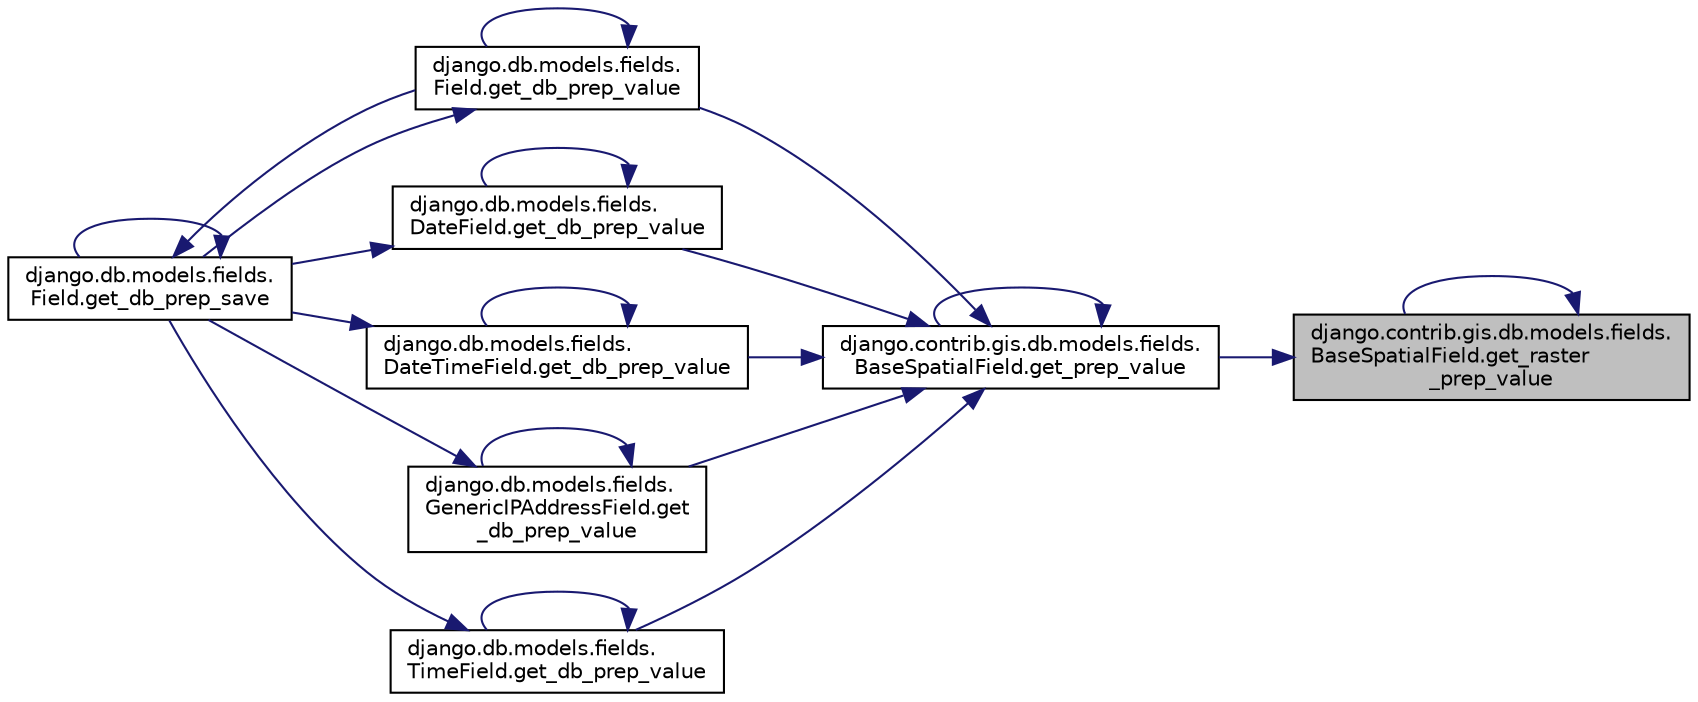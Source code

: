 digraph "django.contrib.gis.db.models.fields.BaseSpatialField.get_raster_prep_value"
{
 // LATEX_PDF_SIZE
  edge [fontname="Helvetica",fontsize="10",labelfontname="Helvetica",labelfontsize="10"];
  node [fontname="Helvetica",fontsize="10",shape=record];
  rankdir="RL";
  Node1 [label="django.contrib.gis.db.models.fields.\lBaseSpatialField.get_raster\l_prep_value",height=0.2,width=0.4,color="black", fillcolor="grey75", style="filled", fontcolor="black",tooltip=" "];
  Node1 -> Node2 [dir="back",color="midnightblue",fontsize="10",style="solid",fontname="Helvetica"];
  Node2 [label="django.contrib.gis.db.models.fields.\lBaseSpatialField.get_prep_value",height=0.2,width=0.4,color="black", fillcolor="white", style="filled",URL="$dc/deb/classdjango_1_1contrib_1_1gis_1_1db_1_1models_1_1fields_1_1_base_spatial_field.html#ae45e08a3bda4b44b25d2ff2bf5afd0ea",tooltip=" "];
  Node2 -> Node3 [dir="back",color="midnightblue",fontsize="10",style="solid",fontname="Helvetica"];
  Node3 [label="django.db.models.fields.\lField.get_db_prep_value",height=0.2,width=0.4,color="black", fillcolor="white", style="filled",URL="$db/d75/classdjango_1_1db_1_1models_1_1fields_1_1_field.html#a8407c739c0103caf14b80ded610f5751",tooltip=" "];
  Node3 -> Node4 [dir="back",color="midnightblue",fontsize="10",style="solid",fontname="Helvetica"];
  Node4 [label="django.db.models.fields.\lField.get_db_prep_save",height=0.2,width=0.4,color="black", fillcolor="white", style="filled",URL="$db/d75/classdjango_1_1db_1_1models_1_1fields_1_1_field.html#a38444ea9a4e9def0fb3fd884dd17480a",tooltip=" "];
  Node4 -> Node4 [dir="back",color="midnightblue",fontsize="10",style="solid",fontname="Helvetica"];
  Node4 -> Node3 [dir="back",color="midnightblue",fontsize="10",style="solid",fontname="Helvetica"];
  Node3 -> Node3 [dir="back",color="midnightblue",fontsize="10",style="solid",fontname="Helvetica"];
  Node2 -> Node5 [dir="back",color="midnightblue",fontsize="10",style="solid",fontname="Helvetica"];
  Node5 [label="django.db.models.fields.\lDateField.get_db_prep_value",height=0.2,width=0.4,color="black", fillcolor="white", style="filled",URL="$d0/df6/classdjango_1_1db_1_1models_1_1fields_1_1_date_field.html#a11f920817d17ae20f98cda446847ec41",tooltip=" "];
  Node5 -> Node4 [dir="back",color="midnightblue",fontsize="10",style="solid",fontname="Helvetica"];
  Node5 -> Node5 [dir="back",color="midnightblue",fontsize="10",style="solid",fontname="Helvetica"];
  Node2 -> Node6 [dir="back",color="midnightblue",fontsize="10",style="solid",fontname="Helvetica"];
  Node6 [label="django.db.models.fields.\lDateTimeField.get_db_prep_value",height=0.2,width=0.4,color="black", fillcolor="white", style="filled",URL="$d5/d54/classdjango_1_1db_1_1models_1_1fields_1_1_date_time_field.html#a8298cf6569267f34eba8beb2c6d2bccd",tooltip=" "];
  Node6 -> Node4 [dir="back",color="midnightblue",fontsize="10",style="solid",fontname="Helvetica"];
  Node6 -> Node6 [dir="back",color="midnightblue",fontsize="10",style="solid",fontname="Helvetica"];
  Node2 -> Node7 [dir="back",color="midnightblue",fontsize="10",style="solid",fontname="Helvetica"];
  Node7 [label="django.db.models.fields.\lGenericIPAddressField.get\l_db_prep_value",height=0.2,width=0.4,color="black", fillcolor="white", style="filled",URL="$d4/dfb/classdjango_1_1db_1_1models_1_1fields_1_1_generic_i_p_address_field.html#a791d458decedb101b5b3f8c96c493bcd",tooltip=" "];
  Node7 -> Node4 [dir="back",color="midnightblue",fontsize="10",style="solid",fontname="Helvetica"];
  Node7 -> Node7 [dir="back",color="midnightblue",fontsize="10",style="solid",fontname="Helvetica"];
  Node2 -> Node8 [dir="back",color="midnightblue",fontsize="10",style="solid",fontname="Helvetica"];
  Node8 [label="django.db.models.fields.\lTimeField.get_db_prep_value",height=0.2,width=0.4,color="black", fillcolor="white", style="filled",URL="$da/dd0/classdjango_1_1db_1_1models_1_1fields_1_1_time_field.html#aef230b6f2b566c738e344b1c1eb0fed0",tooltip=" "];
  Node8 -> Node4 [dir="back",color="midnightblue",fontsize="10",style="solid",fontname="Helvetica"];
  Node8 -> Node8 [dir="back",color="midnightblue",fontsize="10",style="solid",fontname="Helvetica"];
  Node2 -> Node2 [dir="back",color="midnightblue",fontsize="10",style="solid",fontname="Helvetica"];
  Node1 -> Node1 [dir="back",color="midnightblue",fontsize="10",style="solid",fontname="Helvetica"];
}
